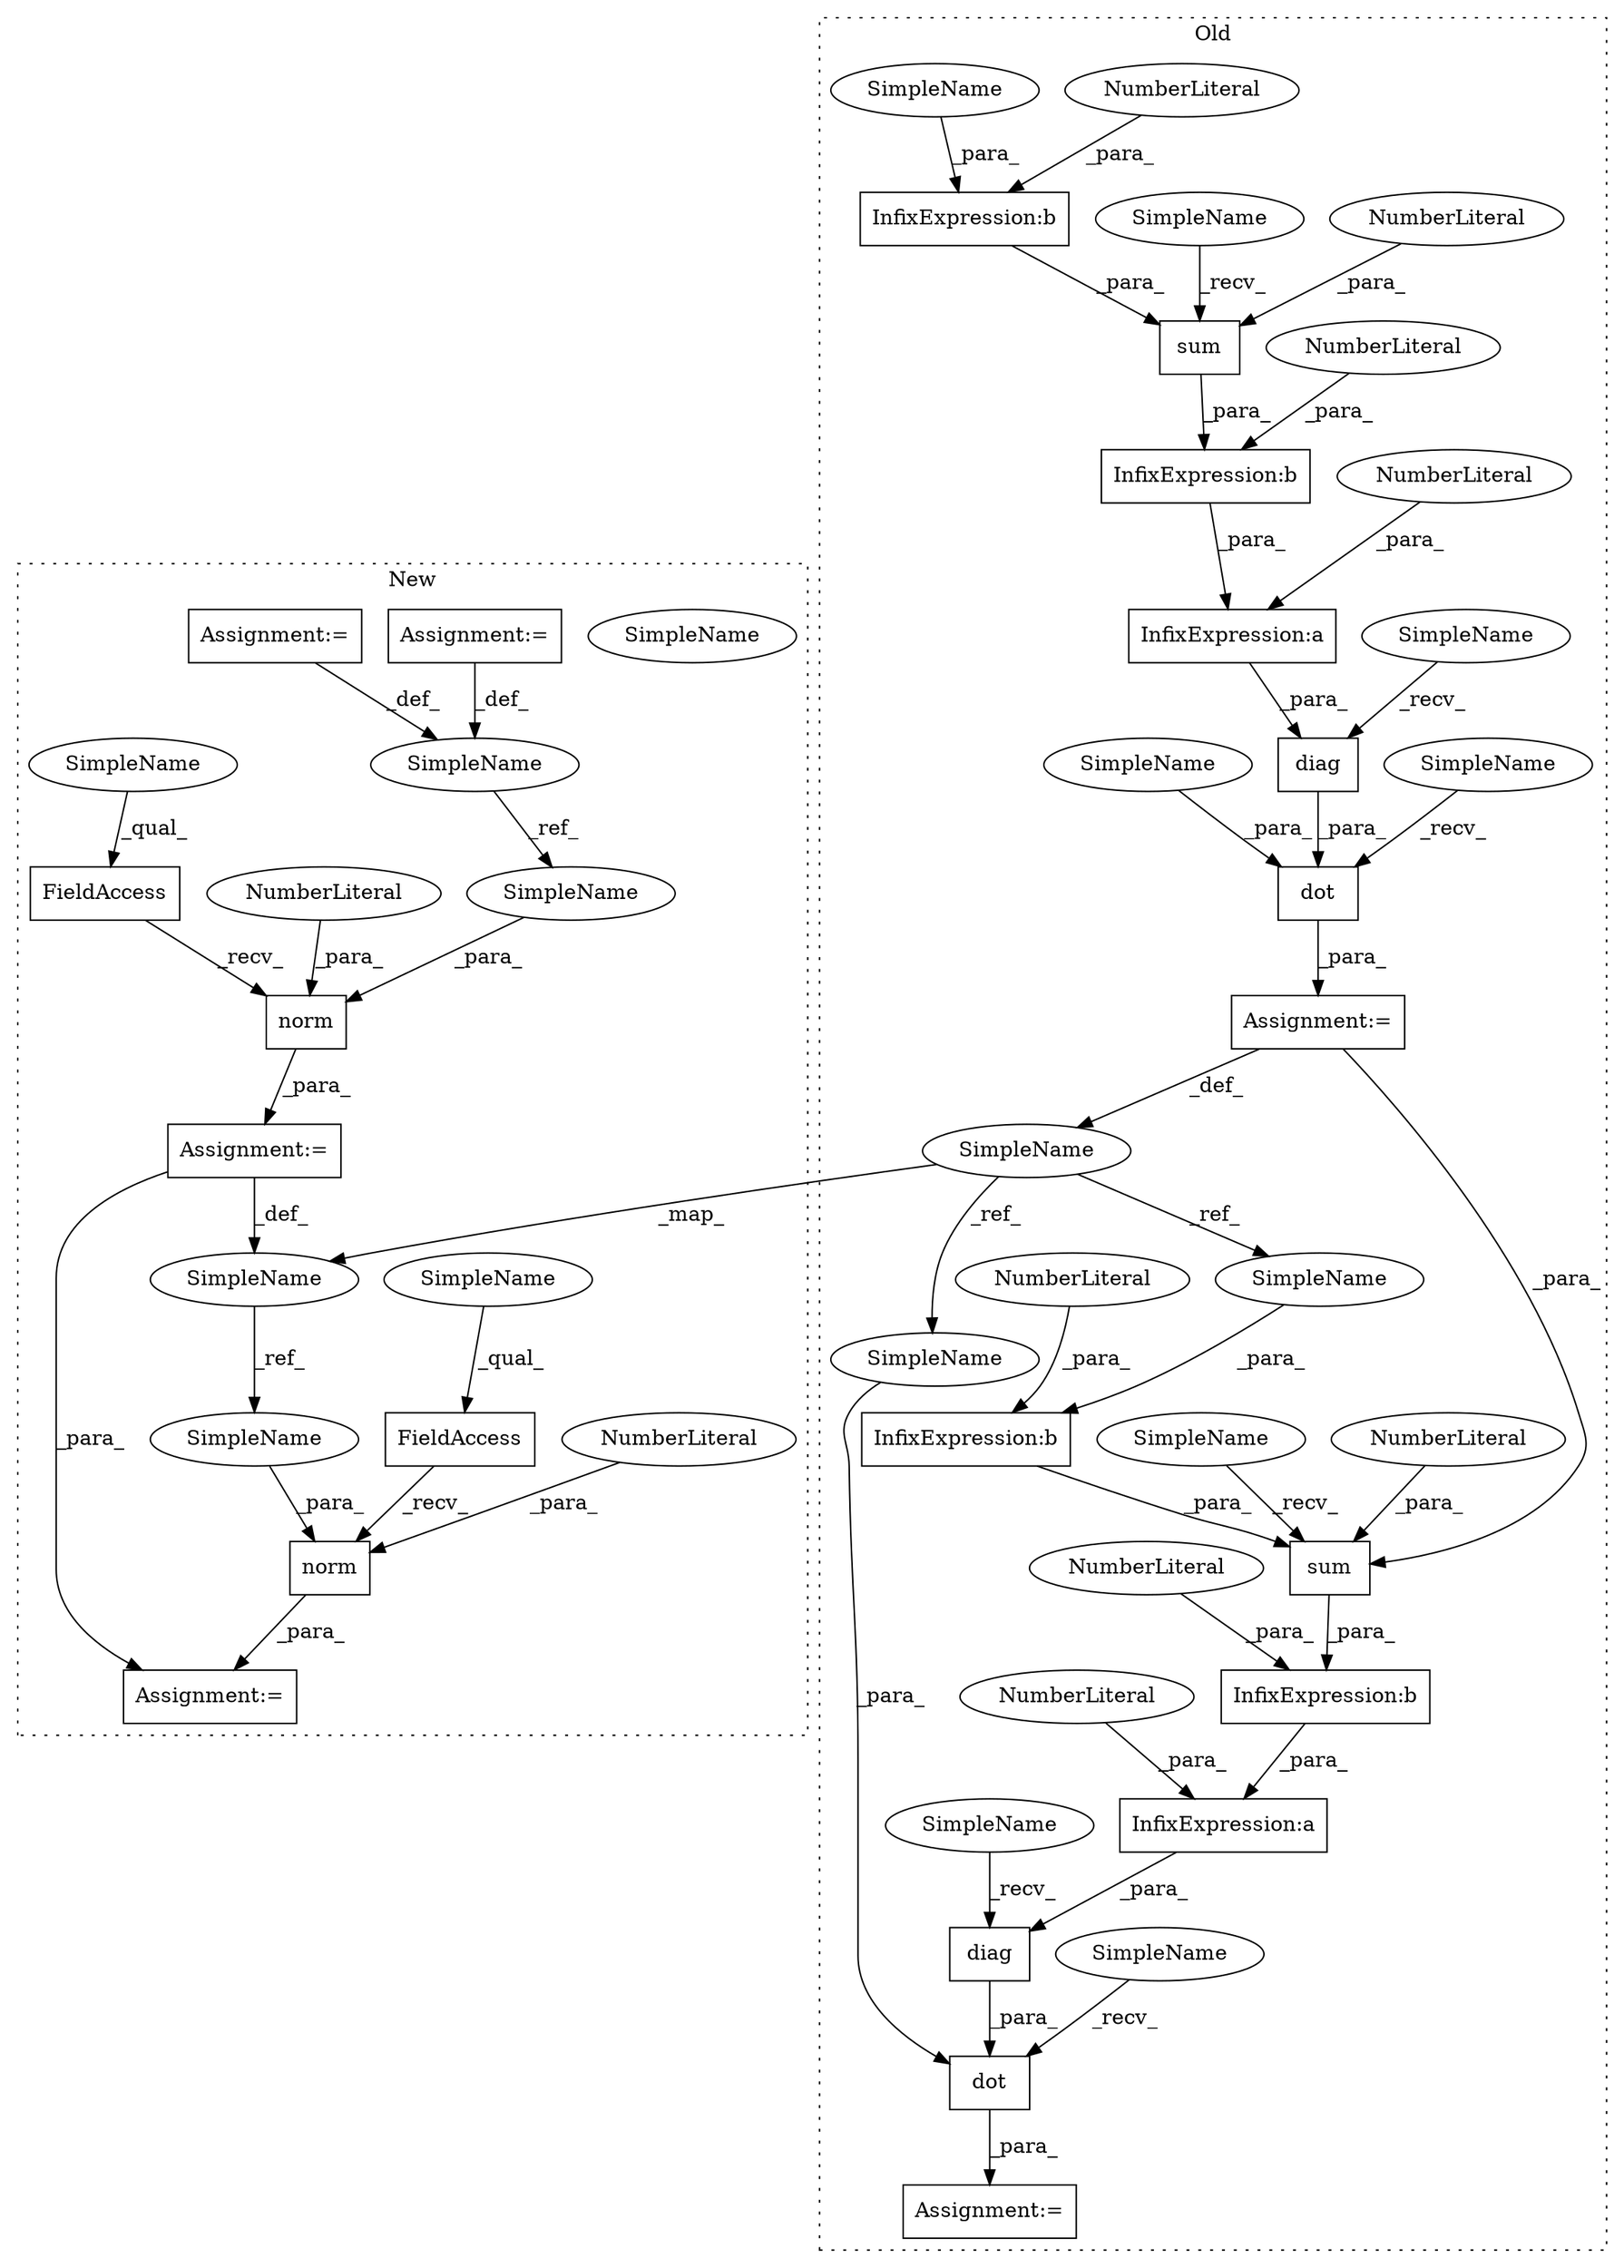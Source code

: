 digraph G {
subgraph cluster0 {
1 [label="dot" a="32" s="3761,3809" l="4,1" shape="box"];
3 [label="Assignment:=" a="7" s="3754" l="1" shape="box"];
5 [label="dot" a="32" s="1977,2025" l="4,1" shape="box"];
7 [label="InfixExpression:a" a="27" s="3779" l="3" shape="box"];
8 [label="InfixExpression:a" a="27" s="1995" l="3" shape="box"];
9 [label="InfixExpression:b" a="27" s="3801" l="3" shape="box"];
10 [label="InfixExpression:b" a="27" s="3794" l="3" shape="box"];
11 [label="NumberLiteral" a="34" s="3797" l="1" shape="ellipse"];
12 [label="InfixExpression:b" a="27" s="2017" l="3" shape="box"];
13 [label="InfixExpression:b" a="27" s="2010" l="3" shape="box"];
14 [label="NumberLiteral" a="34" s="3778" l="1" shape="ellipse"];
15 [label="NumberLiteral" a="34" s="2020" l="3" shape="ellipse"];
16 [label="NumberLiteral" a="34" s="1994" l="1" shape="ellipse"];
17 [label="NumberLiteral" a="34" s="3804" l="3" shape="ellipse"];
18 [label="NumberLiteral" a="34" s="2013" l="1" shape="ellipse"];
19 [label="diag" a="32" s="1989,2024" l="5,1" shape="box"];
20 [label="sum" a="32" s="3789,3800" l="4,1" shape="box"];
21 [label="NumberLiteral" a="34" s="3799" l="1" shape="ellipse"];
22 [label="diag" a="32" s="3773,3808" l="5,1" shape="box"];
23 [label="sum" a="32" s="2005,2016" l="4,1" shape="box"];
24 [label="NumberLiteral" a="34" s="2015" l="1" shape="ellipse"];
25 [label="Assignment:=" a="7" s="1970" l="1" shape="box"];
30 [label="SimpleName" a="42" s="3727" l="1" shape="ellipse"];
37 [label="SimpleName" a="42" s="3793" l="1" shape="ellipse"];
38 [label="SimpleName" a="42" s="3765" l="1" shape="ellipse"];
41 [label="SimpleName" a="42" s="3783" l="5" shape="ellipse"];
42 [label="SimpleName" a="42" s="1971" l="5" shape="ellipse"];
43 [label="SimpleName" a="42" s="1983" l="5" shape="ellipse"];
44 [label="SimpleName" a="42" s="1999" l="5" shape="ellipse"];
45 [label="SimpleName" a="42" s="3767" l="5" shape="ellipse"];
46 [label="SimpleName" a="42" s="3755" l="5" shape="ellipse"];
49 [label="SimpleName" a="42" s="2009" l="1" shape="ellipse"];
50 [label="SimpleName" a="42" s="1981" l="1" shape="ellipse"];
label = "Old";
style="dotted";
}
subgraph cluster1 {
2 [label="SimpleName" a="42" s="3607" l="5" shape="ellipse"];
4 [label="FieldAccess" a="22" s="3607" l="12" shape="box"];
6 [label="FieldAccess" a="22" s="1865" l="12" shape="box"];
26 [label="norm" a="32" s="3620,3628" l="5,1" shape="box"];
27 [label="NumberLiteral" a="34" s="3627" l="1" shape="ellipse"];
28 [label="Assignment:=" a="7" s="1640" l="2" shape="box"];
29 [label="SimpleName" a="42" s="1813" l="1" shape="ellipse"];
31 [label="SimpleName" a="42" s="3578" l="1" shape="ellipse"];
32 [label="Assignment:=" a="7" s="1863" l="2" shape="box"];
33 [label="Assignment:=" a="7" s="1628" l="2" shape="box"];
34 [label="Assignment:=" a="7" s="3605" l="2" shape="box"];
35 [label="norm" a="32" s="1878,1886" l="5,1" shape="box"];
36 [label="NumberLiteral" a="34" s="1885" l="1" shape="ellipse"];
39 [label="SimpleName" a="42" s="3607" l="5" shape="ellipse"];
40 [label="SimpleName" a="42" s="1865" l="5" shape="ellipse"];
47 [label="SimpleName" a="42" s="3625" l="1" shape="ellipse"];
48 [label="SimpleName" a="42" s="1883" l="1" shape="ellipse"];
label = "New";
style="dotted";
}
1 -> 3 [label="_para_"];
4 -> 26 [label="_recv_"];
5 -> 25 [label="_para_"];
6 -> 35 [label="_recv_"];
7 -> 22 [label="_para_"];
8 -> 19 [label="_para_"];
9 -> 7 [label="_para_"];
10 -> 20 [label="_para_"];
11 -> 10 [label="_para_"];
12 -> 8 [label="_para_"];
13 -> 23 [label="_para_"];
14 -> 7 [label="_para_"];
15 -> 12 [label="_para_"];
16 -> 8 [label="_para_"];
17 -> 9 [label="_para_"];
18 -> 13 [label="_para_"];
19 -> 5 [label="_para_"];
20 -> 9 [label="_para_"];
21 -> 20 [label="_para_"];
22 -> 1 [label="_para_"];
23 -> 12 [label="_para_"];
24 -> 23 [label="_para_"];
25 -> 30 [label="_def_"];
25 -> 20 [label="_para_"];
26 -> 34 [label="_para_"];
27 -> 26 [label="_para_"];
28 -> 29 [label="_def_"];
29 -> 48 [label="_ref_"];
30 -> 31 [label="_map_"];
30 -> 38 [label="_ref_"];
30 -> 37 [label="_ref_"];
31 -> 47 [label="_ref_"];
32 -> 34 [label="_para_"];
32 -> 31 [label="_def_"];
33 -> 29 [label="_def_"];
35 -> 32 [label="_para_"];
36 -> 35 [label="_para_"];
37 -> 10 [label="_para_"];
38 -> 1 [label="_para_"];
39 -> 4 [label="_qual_"];
40 -> 6 [label="_qual_"];
41 -> 20 [label="_recv_"];
42 -> 5 [label="_recv_"];
43 -> 19 [label="_recv_"];
44 -> 23 [label="_recv_"];
45 -> 22 [label="_recv_"];
46 -> 1 [label="_recv_"];
47 -> 26 [label="_para_"];
48 -> 35 [label="_para_"];
49 -> 13 [label="_para_"];
50 -> 5 [label="_para_"];
}